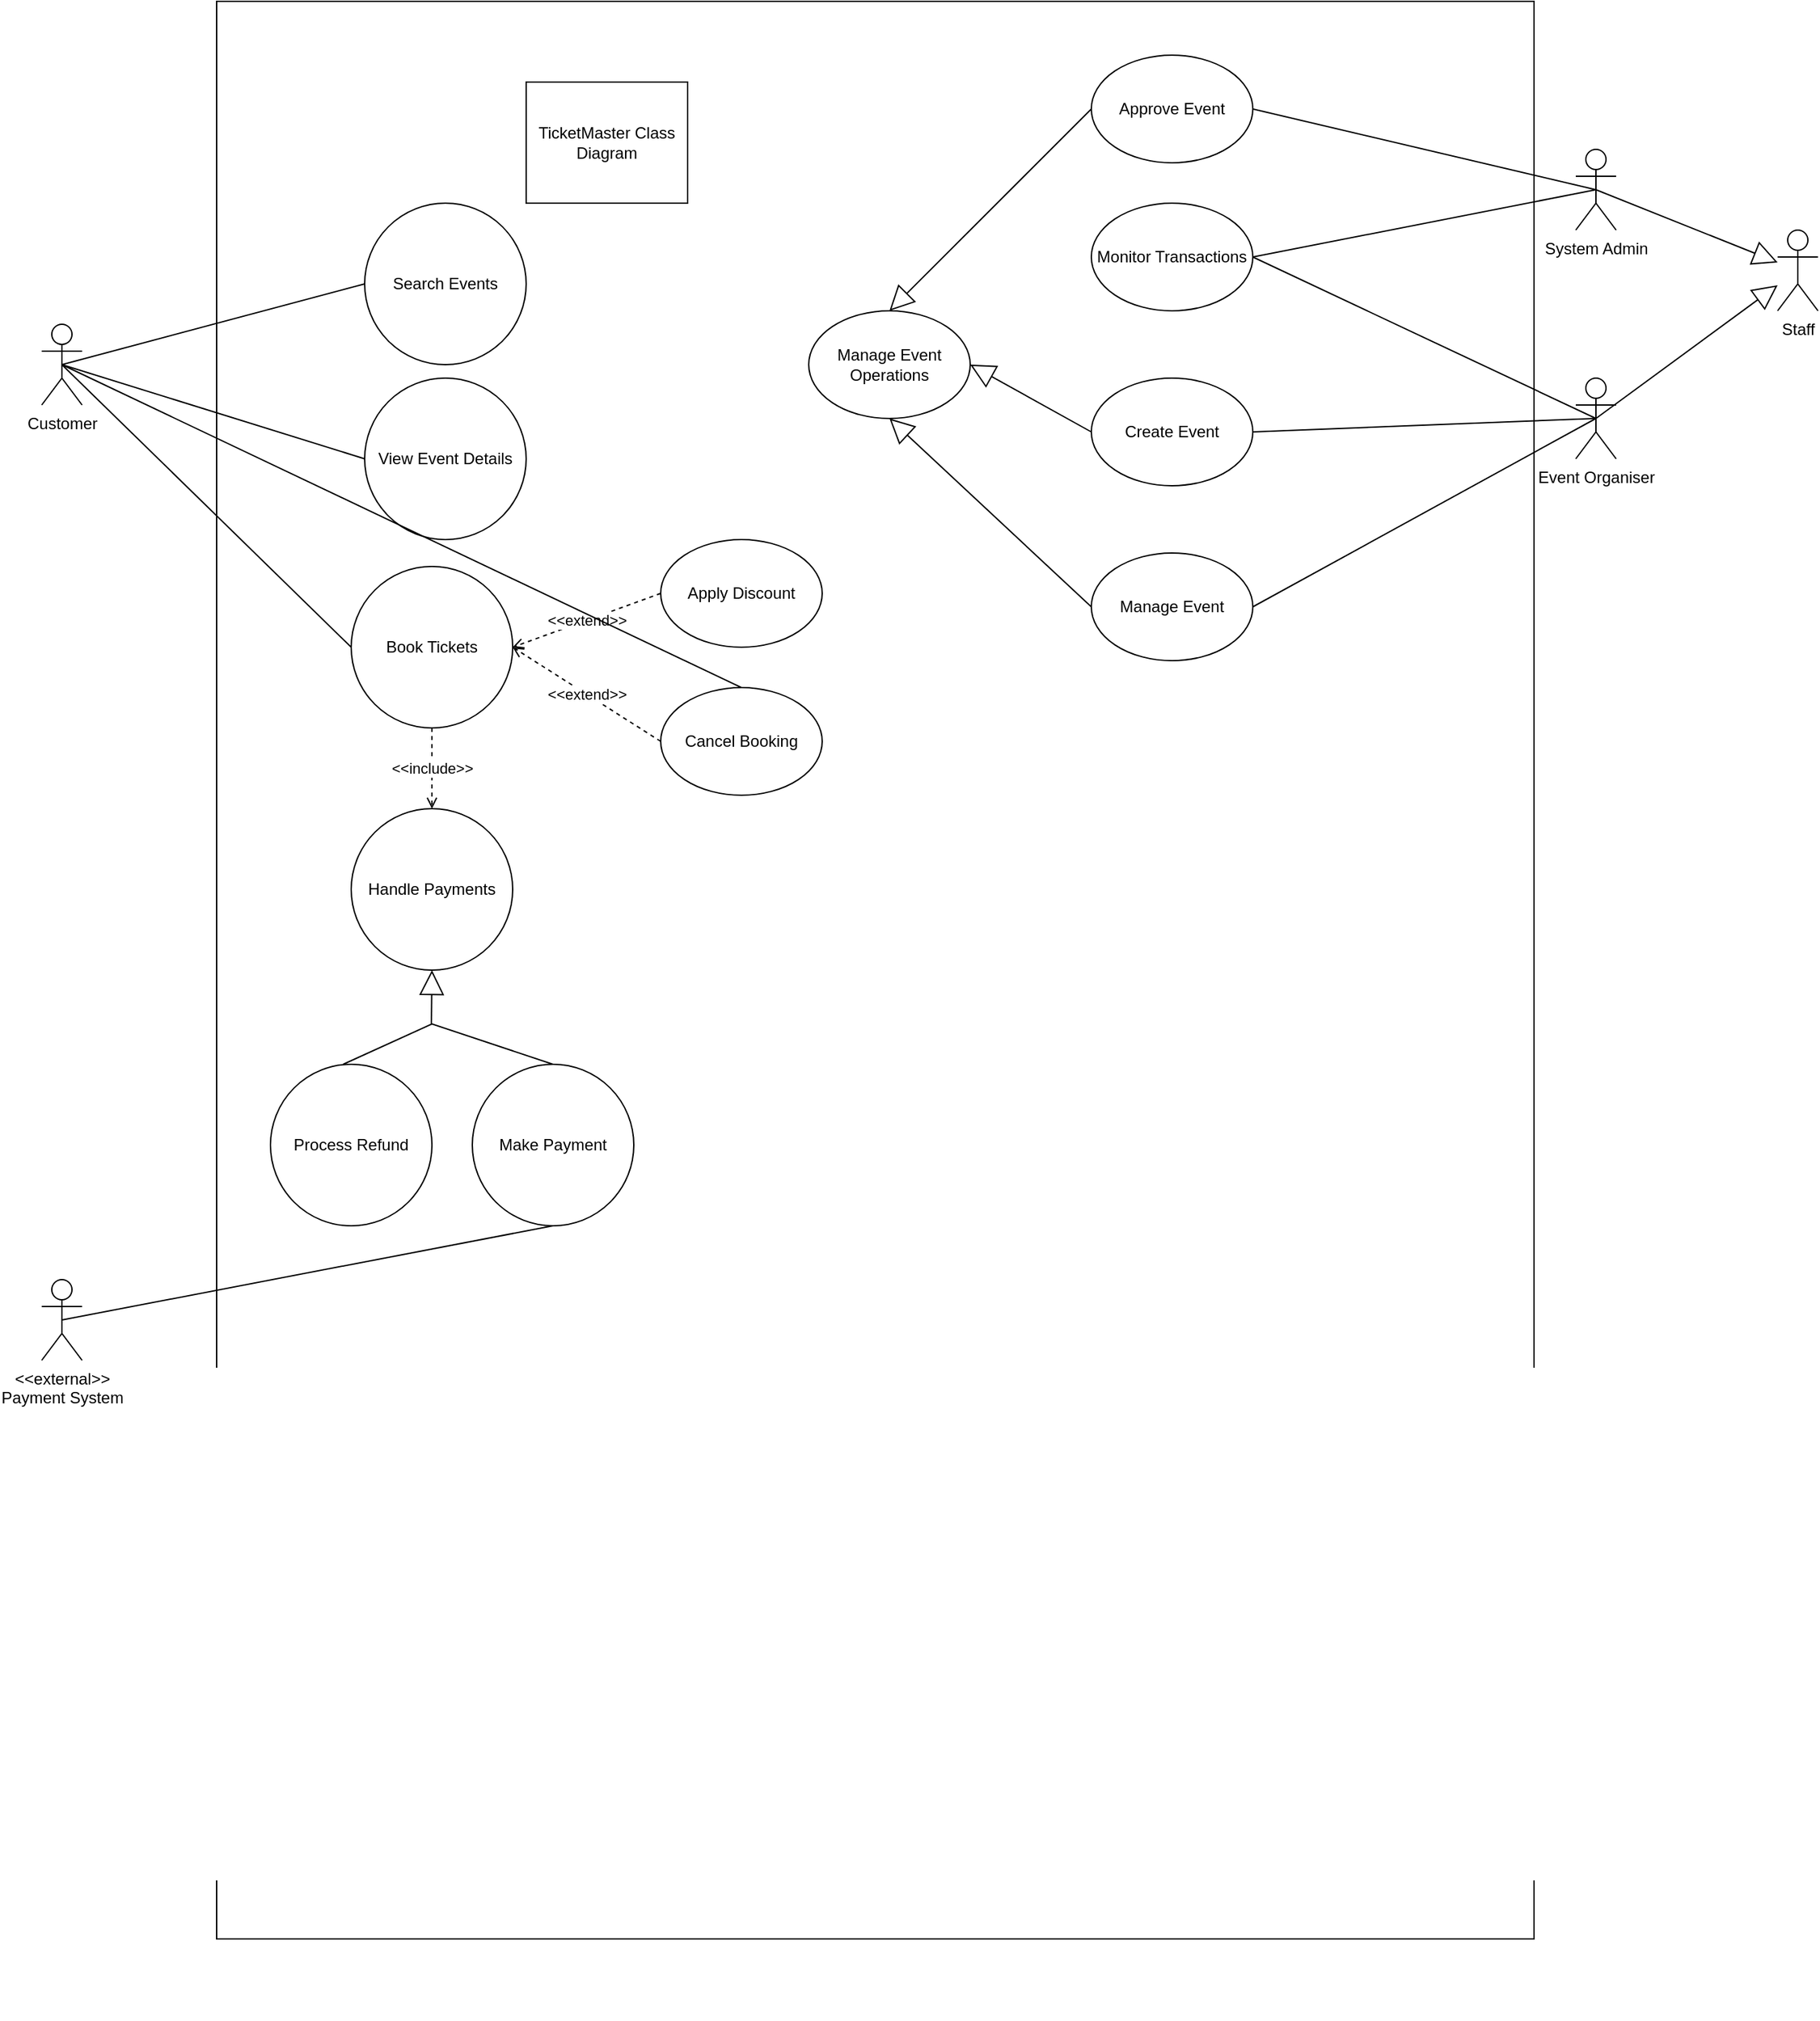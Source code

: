 <?xml version="1.0" encoding="UTF-8"?>
<mxfile version="26.0.16">
  <diagram name="Page-1" id="Dwa-ibOoVPaJrGdWdiYW">
    <mxGraphModel dx="1426" dy="1889" grid="1" gridSize="10" guides="1" tooltips="1" connect="1" arrows="1" fold="1" page="1" pageScale="1" pageWidth="850" pageHeight="1100" math="0" shadow="0">
      <root>
        <mxCell id="0" />
        <mxCell id="1" parent="0" />
        <mxCell id="ImWzo3VBtaaLNmPFxe4e-1" value="Customer" style="shape=umlActor;verticalLabelPosition=bottom;verticalAlign=top;html=1;outlineConnect=0;" parent="1" vertex="1">
          <mxGeometry x="80" y="190" width="30" height="60" as="geometry" />
        </mxCell>
        <mxCell id="ImWzo3VBtaaLNmPFxe4e-2" value="" style="group" parent="1" vertex="1" connectable="0">
          <mxGeometry x="189" y="10" width="1000" height="1440" as="geometry" />
        </mxCell>
        <mxCell id="ImWzo3VBtaaLNmPFxe4e-3" value="" style="rounded=0;whiteSpace=wrap;html=1;" parent="ImWzo3VBtaaLNmPFxe4e-2" vertex="1">
          <mxGeometry x="21" y="-60" width="979" height="1440" as="geometry" />
        </mxCell>
        <mxCell id="ImWzo3VBtaaLNmPFxe4e-4" value="TicketMaster Class Diagram" style="rounded=0;whiteSpace=wrap;html=1;" parent="ImWzo3VBtaaLNmPFxe4e-2" vertex="1">
          <mxGeometry x="251" width="120" height="90" as="geometry" />
        </mxCell>
        <mxCell id="ImWzo3VBtaaLNmPFxe4e-5" value="Search Events" style="ellipse;whiteSpace=wrap;html=1;strokeWidth=1;" parent="ImWzo3VBtaaLNmPFxe4e-2" vertex="1">
          <mxGeometry x="131" y="90" width="120" height="120" as="geometry" />
        </mxCell>
        <mxCell id="ImWzo3VBtaaLNmPFxe4e-6" value="View Event Details" style="ellipse;whiteSpace=wrap;html=1;strokeWidth=1;" parent="ImWzo3VBtaaLNmPFxe4e-2" vertex="1">
          <mxGeometry x="131" y="220" width="120" height="120" as="geometry" />
        </mxCell>
        <mxCell id="ImWzo3VBtaaLNmPFxe4e-7" value="Book Tickets" style="ellipse;whiteSpace=wrap;html=1;strokeWidth=1;" parent="ImWzo3VBtaaLNmPFxe4e-2" vertex="1">
          <mxGeometry x="121" y="360" width="120" height="120" as="geometry" />
        </mxCell>
        <mxCell id="ImWzo3VBtaaLNmPFxe4e-8" value="Handle Payments" style="ellipse;whiteSpace=wrap;html=1;strokeWidth=1;" parent="ImWzo3VBtaaLNmPFxe4e-2" vertex="1">
          <mxGeometry x="121" y="540" width="120" height="120" as="geometry" />
        </mxCell>
        <mxCell id="ImWzo3VBtaaLNmPFxe4e-12" value="&amp;lt;&amp;lt;include&amp;gt;&amp;gt;" style="endArrow=open;dashed=1;html=1;endFill=0;rounded=0;exitX=0.5;exitY=1;exitDx=0;exitDy=0;" parent="ImWzo3VBtaaLNmPFxe4e-2" source="ImWzo3VBtaaLNmPFxe4e-7" target="ImWzo3VBtaaLNmPFxe4e-8" edge="1">
          <mxGeometry width="50" height="50" relative="1" as="geometry">
            <mxPoint x="-139" y="900" as="sourcePoint" />
            <mxPoint x="-29" y="900" as="targetPoint" />
          </mxGeometry>
        </mxCell>
        <mxCell id="ImWzo3VBtaaLNmPFxe4e-17" value="Cancel Booking" style="ellipse;whiteSpace=wrap;html=1;strokeWidth=1;" parent="ImWzo3VBtaaLNmPFxe4e-2" vertex="1">
          <mxGeometry x="351" y="450" width="120" height="80" as="geometry" />
        </mxCell>
        <mxCell id="ImWzo3VBtaaLNmPFxe4e-18" value="&lt;div&gt;&amp;lt;&amp;lt;extend&amp;gt;&amp;gt;&lt;/div&gt;" style="endArrow=open;dashed=1;html=1;endFill=0;rounded=0;entryX=1;entryY=0.5;entryDx=0;entryDy=0;exitX=0;exitY=0.5;exitDx=0;exitDy=0;" parent="ImWzo3VBtaaLNmPFxe4e-2" source="ImWzo3VBtaaLNmPFxe4e-17" target="ImWzo3VBtaaLNmPFxe4e-7" edge="1">
          <mxGeometry width="50" height="50" relative="1" as="geometry">
            <mxPoint x="241" y="770" as="sourcePoint" />
            <mxPoint x="351" y="770" as="targetPoint" />
          </mxGeometry>
        </mxCell>
        <mxCell id="ImWzo3VBtaaLNmPFxe4e-19" value="Apply Discount" style="ellipse;whiteSpace=wrap;html=1;strokeWidth=1;" parent="ImWzo3VBtaaLNmPFxe4e-2" vertex="1">
          <mxGeometry x="351" y="340" width="120" height="80" as="geometry" />
        </mxCell>
        <mxCell id="ImWzo3VBtaaLNmPFxe4e-20" value="&lt;div&gt;&amp;lt;&amp;lt;extend&amp;gt;&amp;gt;&lt;/div&gt;" style="endArrow=open;dashed=1;html=1;endFill=0;rounded=0;exitX=0;exitY=0.5;exitDx=0;exitDy=0;entryX=1;entryY=0.5;entryDx=0;entryDy=0;" parent="ImWzo3VBtaaLNmPFxe4e-2" source="ImWzo3VBtaaLNmPFxe4e-19" target="ImWzo3VBtaaLNmPFxe4e-7" edge="1">
          <mxGeometry width="50" height="50" relative="1" as="geometry">
            <mxPoint x="401" y="610" as="sourcePoint" />
            <mxPoint x="295" y="530" as="targetPoint" />
          </mxGeometry>
        </mxCell>
        <mxCell id="ImWzo3VBtaaLNmPFxe4e-35" value="Make Payment" style="ellipse;whiteSpace=wrap;html=1;strokeWidth=1;" parent="ImWzo3VBtaaLNmPFxe4e-2" vertex="1">
          <mxGeometry x="211" y="730" width="120" height="120" as="geometry" />
        </mxCell>
        <mxCell id="ImWzo3VBtaaLNmPFxe4e-53" value="Process Refund" style="ellipse;whiteSpace=wrap;html=1;strokeWidth=1;" parent="ImWzo3VBtaaLNmPFxe4e-2" vertex="1">
          <mxGeometry x="61" y="730" width="120" height="120" as="geometry" />
        </mxCell>
        <mxCell id="ImWzo3VBtaaLNmPFxe4e-54" value="" style="endArrow=block;endSize=16;endFill=0;html=1;rounded=0;exitX=0.163;exitY=0.528;exitDx=0;exitDy=0;entryX=0.5;entryY=1;entryDx=0;entryDy=0;exitPerimeter=0;" parent="ImWzo3VBtaaLNmPFxe4e-2" source="ImWzo3VBtaaLNmPFxe4e-3" target="ImWzo3VBtaaLNmPFxe4e-8" edge="1">
          <mxGeometry width="160" relative="1" as="geometry">
            <mxPoint x="421" y="470" as="sourcePoint" />
            <mxPoint x="421" y="410" as="targetPoint" />
          </mxGeometry>
        </mxCell>
        <mxCell id="ImWzo3VBtaaLNmPFxe4e-56" value="" style="endArrow=none;html=1;rounded=0;" parent="ImWzo3VBtaaLNmPFxe4e-2" edge="1">
          <mxGeometry width="50" height="50" relative="1" as="geometry">
            <mxPoint x="115" y="730" as="sourcePoint" />
            <mxPoint x="181" y="700" as="targetPoint" />
          </mxGeometry>
        </mxCell>
        <mxCell id="ImWzo3VBtaaLNmPFxe4e-64" value="Manage Event" style="ellipse;whiteSpace=wrap;html=1;strokeWidth=1;" parent="ImWzo3VBtaaLNmPFxe4e-2" vertex="1">
          <mxGeometry x="671" y="350" width="120" height="80" as="geometry" />
        </mxCell>
        <mxCell id="ImWzo3VBtaaLNmPFxe4e-65" value="Approve Event" style="ellipse;whiteSpace=wrap;html=1;strokeWidth=1;" parent="ImWzo3VBtaaLNmPFxe4e-2" vertex="1">
          <mxGeometry x="671" y="-20" width="120" height="80" as="geometry" />
        </mxCell>
        <mxCell id="ImWzo3VBtaaLNmPFxe4e-66" value="Monitor Transactions" style="ellipse;whiteSpace=wrap;html=1;strokeWidth=1;" parent="ImWzo3VBtaaLNmPFxe4e-2" vertex="1">
          <mxGeometry x="671" y="90" width="120" height="80" as="geometry" />
        </mxCell>
        <mxCell id="ImWzo3VBtaaLNmPFxe4e-63" value="Create Event" style="ellipse;whiteSpace=wrap;html=1;strokeWidth=1;" parent="ImWzo3VBtaaLNmPFxe4e-2" vertex="1">
          <mxGeometry x="671" y="220" width="120" height="80" as="geometry" />
        </mxCell>
        <mxCell id="ImWzo3VBtaaLNmPFxe4e-71" value="Manage Event Operations" style="ellipse;whiteSpace=wrap;html=1;strokeWidth=1;" parent="ImWzo3VBtaaLNmPFxe4e-2" vertex="1">
          <mxGeometry x="461" y="170" width="120" height="80" as="geometry" />
        </mxCell>
        <mxCell id="ImWzo3VBtaaLNmPFxe4e-72" value="" style="endArrow=block;endSize=16;endFill=0;html=1;rounded=0;entryX=0.5;entryY=0;entryDx=0;entryDy=0;exitX=0;exitY=0.5;exitDx=0;exitDy=0;" parent="ImWzo3VBtaaLNmPFxe4e-2" source="ImWzo3VBtaaLNmPFxe4e-65" target="ImWzo3VBtaaLNmPFxe4e-71" edge="1">
          <mxGeometry width="160" relative="1" as="geometry">
            <mxPoint x="731" y="470" as="sourcePoint" />
            <mxPoint x="731" y="410" as="targetPoint" />
          </mxGeometry>
        </mxCell>
        <mxCell id="ImWzo3VBtaaLNmPFxe4e-73" value="" style="endArrow=block;endSize=16;endFill=0;html=1;rounded=0;entryX=0.5;entryY=0;entryDx=0;entryDy=0;exitX=0;exitY=0.5;exitDx=0;exitDy=0;" parent="ImWzo3VBtaaLNmPFxe4e-2" source="ImWzo3VBtaaLNmPFxe4e-63" edge="1">
          <mxGeometry width="160" relative="1" as="geometry">
            <mxPoint x="731" y="60" as="sourcePoint" />
            <mxPoint x="581" y="210" as="targetPoint" />
          </mxGeometry>
        </mxCell>
        <mxCell id="ImWzo3VBtaaLNmPFxe4e-74" value="" style="endArrow=block;endSize=16;endFill=0;html=1;rounded=0;entryX=0.5;entryY=1;entryDx=0;entryDy=0;exitX=0;exitY=0.5;exitDx=0;exitDy=0;" parent="ImWzo3VBtaaLNmPFxe4e-2" source="ImWzo3VBtaaLNmPFxe4e-64" target="ImWzo3VBtaaLNmPFxe4e-71" edge="1">
          <mxGeometry width="160" relative="1" as="geometry">
            <mxPoint x="621" y="310" as="sourcePoint" />
            <mxPoint x="531" y="260" as="targetPoint" />
          </mxGeometry>
        </mxCell>
        <mxCell id="ImWzo3VBtaaLNmPFxe4e-25" value="Staff" style="shape=umlActor;verticalLabelPosition=bottom;verticalAlign=top;html=1;outlineConnect=0;" parent="1" vertex="1">
          <mxGeometry x="1370" y="120" width="30" height="60" as="geometry" />
        </mxCell>
        <mxCell id="ImWzo3VBtaaLNmPFxe4e-26" value="" style="endArrow=none;html=1;rounded=0;entryX=0;entryY=0.5;entryDx=0;entryDy=0;exitX=0.5;exitY=0.5;exitDx=0;exitDy=0;exitPerimeter=0;" parent="1" source="ImWzo3VBtaaLNmPFxe4e-1" target="ImWzo3VBtaaLNmPFxe4e-5" edge="1">
          <mxGeometry width="50" height="50" relative="1" as="geometry">
            <mxPoint x="110" y="220" as="sourcePoint" />
            <mxPoint x="440" y="490" as="targetPoint" />
          </mxGeometry>
        </mxCell>
        <mxCell id="ImWzo3VBtaaLNmPFxe4e-29" value="System Admin" style="shape=umlActor;verticalLabelPosition=bottom;verticalAlign=top;html=1;outlineConnect=0;" parent="1" vertex="1">
          <mxGeometry x="1220" y="60" width="30" height="60" as="geometry" />
        </mxCell>
        <mxCell id="ImWzo3VBtaaLNmPFxe4e-14" value="" style="endArrow=none;html=1;rounded=0;entryX=0;entryY=0.5;entryDx=0;entryDy=0;exitX=0.5;exitY=0.5;exitDx=0;exitDy=0;exitPerimeter=0;" parent="1" source="ImWzo3VBtaaLNmPFxe4e-1" target="ImWzo3VBtaaLNmPFxe4e-7" edge="1">
          <mxGeometry width="50" height="50" relative="1" as="geometry">
            <mxPoint x="110" y="220" as="sourcePoint" />
            <mxPoint x="334" y="435" as="targetPoint" />
          </mxGeometry>
        </mxCell>
        <mxCell id="ImWzo3VBtaaLNmPFxe4e-15" value="" style="endArrow=none;html=1;rounded=0;exitX=0.5;exitY=0.5;exitDx=0;exitDy=0;exitPerimeter=0;entryX=0.5;entryY=0;entryDx=0;entryDy=0;" parent="1" source="ImWzo3VBtaaLNmPFxe4e-1" target="ImWzo3VBtaaLNmPFxe4e-17" edge="1">
          <mxGeometry width="50" height="50" relative="1" as="geometry">
            <mxPoint x="110" y="220" as="sourcePoint" />
            <mxPoint x="364" y="590" as="targetPoint" />
          </mxGeometry>
        </mxCell>
        <mxCell id="ImWzo3VBtaaLNmPFxe4e-13" value="" style="endArrow=none;html=1;rounded=0;entryX=0;entryY=0.5;entryDx=0;entryDy=0;exitX=0.5;exitY=0.5;exitDx=0;exitDy=0;exitPerimeter=0;" parent="1" source="ImWzo3VBtaaLNmPFxe4e-1" target="ImWzo3VBtaaLNmPFxe4e-6" edge="1">
          <mxGeometry width="50" height="50" relative="1" as="geometry">
            <mxPoint x="110" y="220" as="sourcePoint" />
            <mxPoint x="353.5" y="272" as="targetPoint" />
          </mxGeometry>
        </mxCell>
        <mxCell id="ImWzo3VBtaaLNmPFxe4e-32" value="&lt;div&gt;&amp;lt;&amp;lt;external&amp;gt;&amp;gt;&lt;/div&gt;&lt;div&gt;Payment System&lt;/div&gt;" style="shape=umlActor;verticalLabelPosition=bottom;verticalAlign=top;html=1;outlineConnect=0;" parent="1" vertex="1">
          <mxGeometry x="80" y="900" width="30" height="60" as="geometry" />
        </mxCell>
        <mxCell id="ImWzo3VBtaaLNmPFxe4e-34" value="" style="endArrow=none;html=1;rounded=0;entryX=0.5;entryY=0.5;entryDx=0;entryDy=0;entryPerimeter=0;exitX=0.5;exitY=1;exitDx=0;exitDy=0;" parent="1" source="ImWzo3VBtaaLNmPFxe4e-35" target="ImWzo3VBtaaLNmPFxe4e-32" edge="1">
          <mxGeometry width="50" height="50" relative="1" as="geometry">
            <mxPoint x="430" y="470" as="sourcePoint" />
            <mxPoint x="480" y="420" as="targetPoint" />
          </mxGeometry>
        </mxCell>
        <mxCell id="ImWzo3VBtaaLNmPFxe4e-37" value="Event Organiser" style="shape=umlActor;verticalLabelPosition=bottom;verticalAlign=top;html=1;outlineConnect=0;" parent="1" vertex="1">
          <mxGeometry x="1220" y="230" width="30" height="60" as="geometry" />
        </mxCell>
        <mxCell id="ImWzo3VBtaaLNmPFxe4e-57" value="" style="endArrow=none;html=1;rounded=0;entryX=0.5;entryY=0;entryDx=0;entryDy=0;" parent="1" target="ImWzo3VBtaaLNmPFxe4e-35" edge="1">
          <mxGeometry width="50" height="50" relative="1" as="geometry">
            <mxPoint x="370" y="710" as="sourcePoint" />
            <mxPoint x="630" y="430" as="targetPoint" />
          </mxGeometry>
        </mxCell>
        <mxCell id="ImWzo3VBtaaLNmPFxe4e-58" value="" style="endArrow=block;endSize=16;endFill=0;html=1;rounded=0;exitX=0.5;exitY=0.5;exitDx=0;exitDy=0;exitPerimeter=0;" parent="1" source="ImWzo3VBtaaLNmPFxe4e-29" target="ImWzo3VBtaaLNmPFxe4e-25" edge="1">
          <mxGeometry width="160" relative="1" as="geometry">
            <mxPoint x="1230" y="230" as="sourcePoint" />
            <mxPoint x="1230.53" y="150" as="targetPoint" />
          </mxGeometry>
        </mxCell>
        <mxCell id="ImWzo3VBtaaLNmPFxe4e-62" value="" style="endArrow=block;endSize=16;endFill=0;html=1;rounded=0;exitX=0.5;exitY=0.5;exitDx=0;exitDy=0;exitPerimeter=0;" parent="1" source="ImWzo3VBtaaLNmPFxe4e-37" target="ImWzo3VBtaaLNmPFxe4e-25" edge="1">
          <mxGeometry width="160" relative="1" as="geometry">
            <mxPoint x="920" y="370" as="sourcePoint" />
            <mxPoint x="920" y="310" as="targetPoint" />
          </mxGeometry>
        </mxCell>
        <mxCell id="ImWzo3VBtaaLNmPFxe4e-67" value="" style="endArrow=none;html=1;rounded=0;entryX=1;entryY=0.5;entryDx=0;entryDy=0;exitX=0.5;exitY=0.5;exitDx=0;exitDy=0;exitPerimeter=0;" parent="1" source="ImWzo3VBtaaLNmPFxe4e-29" target="ImWzo3VBtaaLNmPFxe4e-65" edge="1">
          <mxGeometry width="50" height="50" relative="1" as="geometry">
            <mxPoint x="900" y="370" as="sourcePoint" />
            <mxPoint x="950" y="320" as="targetPoint" />
          </mxGeometry>
        </mxCell>
        <mxCell id="ImWzo3VBtaaLNmPFxe4e-68" value="" style="endArrow=none;html=1;rounded=0;entryX=1;entryY=0.5;entryDx=0;entryDy=0;exitX=0.5;exitY=0.5;exitDx=0;exitDy=0;exitPerimeter=0;" parent="1" source="ImWzo3VBtaaLNmPFxe4e-29" target="ImWzo3VBtaaLNmPFxe4e-66" edge="1">
          <mxGeometry width="50" height="50" relative="1" as="geometry">
            <mxPoint x="900" y="370" as="sourcePoint" />
            <mxPoint x="950" y="320" as="targetPoint" />
          </mxGeometry>
        </mxCell>
        <mxCell id="ImWzo3VBtaaLNmPFxe4e-69" value="" style="endArrow=none;html=1;rounded=0;entryX=1;entryY=0.5;entryDx=0;entryDy=0;exitX=0.5;exitY=0.5;exitDx=0;exitDy=0;exitPerimeter=0;" parent="1" source="ImWzo3VBtaaLNmPFxe4e-37" target="ImWzo3VBtaaLNmPFxe4e-63" edge="1">
          <mxGeometry width="50" height="50" relative="1" as="geometry">
            <mxPoint x="900" y="370" as="sourcePoint" />
            <mxPoint x="950" y="320" as="targetPoint" />
          </mxGeometry>
        </mxCell>
        <mxCell id="ImWzo3VBtaaLNmPFxe4e-70" value="" style="endArrow=none;html=1;rounded=0;entryX=1;entryY=0.5;entryDx=0;entryDy=0;exitX=0.5;exitY=0.5;exitDx=0;exitDy=0;exitPerimeter=0;" parent="1" source="ImWzo3VBtaaLNmPFxe4e-37" target="ImWzo3VBtaaLNmPFxe4e-64" edge="1">
          <mxGeometry width="50" height="50" relative="1" as="geometry">
            <mxPoint x="900" y="470" as="sourcePoint" />
            <mxPoint x="950" y="420" as="targetPoint" />
          </mxGeometry>
        </mxCell>
        <mxCell id="tvVrtBBywWVaW9ANU-LO-2" value="" style="endArrow=none;html=1;rounded=0;entryX=0.5;entryY=0.5;entryDx=0;entryDy=0;entryPerimeter=0;exitX=1;exitY=0.5;exitDx=0;exitDy=0;" parent="1" source="ImWzo3VBtaaLNmPFxe4e-66" target="ImWzo3VBtaaLNmPFxe4e-37" edge="1">
          <mxGeometry width="50" height="50" relative="1" as="geometry">
            <mxPoint x="910" y="570" as="sourcePoint" />
            <mxPoint x="960" y="520" as="targetPoint" />
          </mxGeometry>
        </mxCell>
      </root>
    </mxGraphModel>
  </diagram>
</mxfile>
